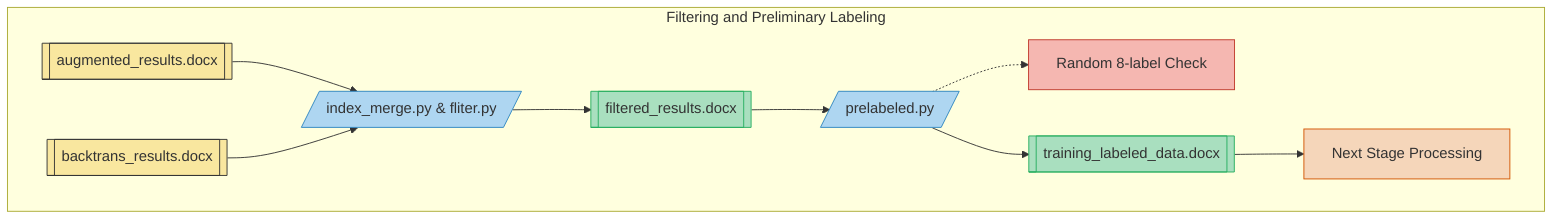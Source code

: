 flowchart TD
    subgraph "Filtering and Preliminary Labeling"
        A[["augmented_results.docx"]] --> B[/index_merge.py & fliter.py/]
        C[["backtrans_results.docx"]] --> B
        
        B --> D[["filtered_results.docx"]]
        
        D --> E[/prelabeled.py/]
        E -.-> F["Random 8-label Check"]
        
        E --> G[["training_labeled_data.docx"]]
        
        G --> H[Next Stage Processing]
    end

    classDef input fill:#F9E79F,stroke:#333;
    classDef script fill:#AED6F1,stroke:#2E86C1;
    classDef output fill:#A9DFBF,stroke:#27AE60;
    classDef check fill:#F5B7B1,stroke:#C0392B;
    classDef transition fill:#F5D6BA,stroke:#D35400;
    class A,C input;
    class B,E script;
    class D,G output;
    class F check;
    class H transition;